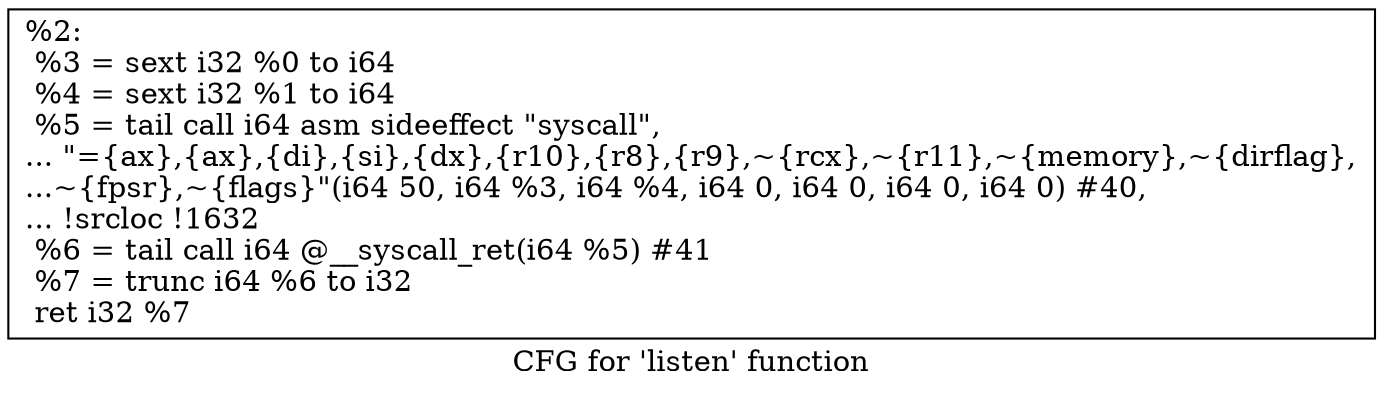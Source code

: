 digraph "CFG for 'listen' function" {
	label="CFG for 'listen' function";

	Node0x1a43b50 [shape=record,label="{%2:\l  %3 = sext i32 %0 to i64\l  %4 = sext i32 %1 to i64\l  %5 = tail call i64 asm sideeffect \"syscall\",\l... \"=\{ax\},\{ax\},\{di\},\{si\},\{dx\},\{r10\},\{r8\},\{r9\},~\{rcx\},~\{r11\},~\{memory\},~\{dirflag\},\l...~\{fpsr\},~\{flags\}\"(i64 50, i64 %3, i64 %4, i64 0, i64 0, i64 0, i64 0) #40,\l... !srcloc !1632\l  %6 = tail call i64 @__syscall_ret(i64 %5) #41\l  %7 = trunc i64 %6 to i32\l  ret i32 %7\l}"];
}
